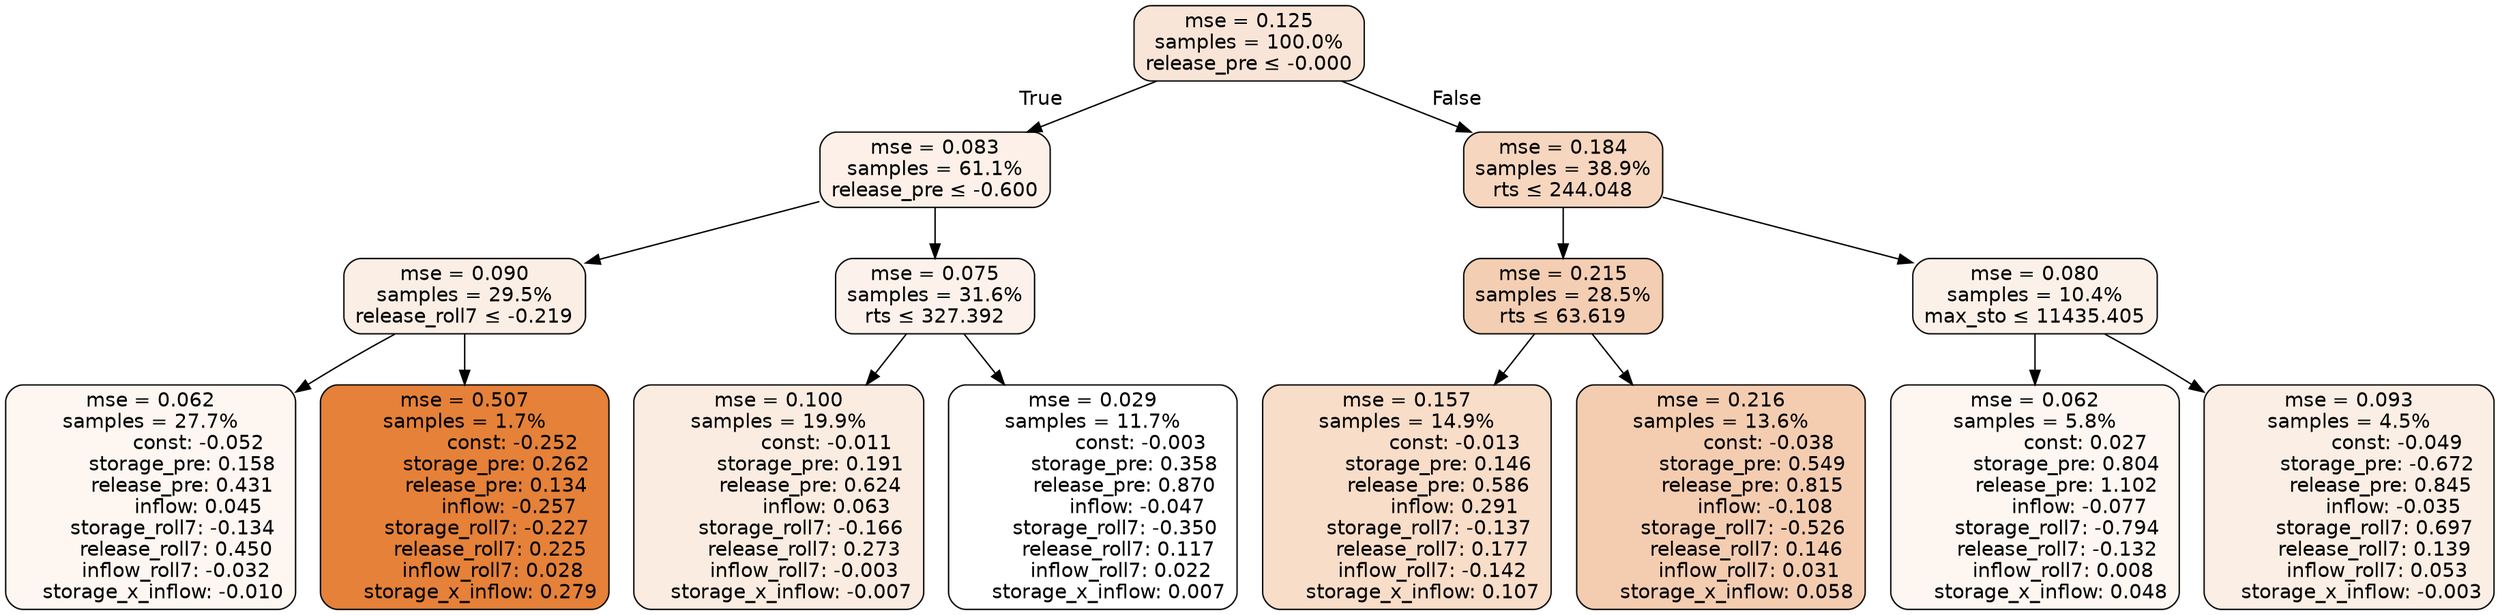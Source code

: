 digraph tree {
bgcolor="transparent"
node [shape=rectangle, style="filled, rounded", color="black", fontname=helvetica] ;
edge [fontname=helvetica] ;
	"0" [label="mse = 0.125
samples = 100.0%
release_pre &le; -0.000", fillcolor="#f9e5d7"]
	"1" [label="mse = 0.083
samples = 61.1%
release_pre &le; -0.600", fillcolor="#fcf0e8"]
	"2" [label="mse = 0.090
samples = 29.5%
release_roll7 &le; -0.219", fillcolor="#fbeee5"]
	"3" [label="mse = 0.062
samples = 27.7%
               const: -0.052
          storage_pre: 0.158
          release_pre: 0.431
               inflow: 0.045
       storage_roll7: -0.134
        release_roll7: 0.450
        inflow_roll7: -0.032
    storage_x_inflow: -0.010", fillcolor="#fdf6f1"]
	"4" [label="mse = 0.507
samples = 1.7%
               const: -0.252
          storage_pre: 0.262
          release_pre: 0.134
              inflow: -0.257
       storage_roll7: -0.227
        release_roll7: 0.225
         inflow_roll7: 0.028
     storage_x_inflow: 0.279", fillcolor="#e58139"]
	"5" [label="mse = 0.075
samples = 31.6%
rts &le; 327.392", fillcolor="#fcf2eb"]
	"6" [label="mse = 0.100
samples = 19.9%
               const: -0.011
          storage_pre: 0.191
          release_pre: 0.624
               inflow: 0.063
       storage_roll7: -0.166
        release_roll7: 0.273
        inflow_roll7: -0.003
    storage_x_inflow: -0.007", fillcolor="#fbece1"]
	"7" [label="mse = 0.029
samples = 11.7%
               const: -0.003
          storage_pre: 0.358
          release_pre: 0.870
              inflow: -0.047
       storage_roll7: -0.350
        release_roll7: 0.117
         inflow_roll7: 0.022
     storage_x_inflow: 0.007", fillcolor="#ffffff"]
	"8" [label="mse = 0.184
samples = 38.9%
rts &le; 244.048", fillcolor="#f6d6be"]
	"9" [label="mse = 0.215
samples = 28.5%
rts &le; 63.619", fillcolor="#f4ceb2"]
	"10" [label="mse = 0.157
samples = 14.9%
               const: -0.013
          storage_pre: 0.146
          release_pre: 0.586
               inflow: 0.291
       storage_roll7: -0.137
        release_roll7: 0.177
        inflow_roll7: -0.142
     storage_x_inflow: 0.107", fillcolor="#f8ddc9"]
	"11" [label="mse = 0.216
samples = 13.6%
               const: -0.038
          storage_pre: 0.549
          release_pre: 0.815
              inflow: -0.108
       storage_roll7: -0.526
        release_roll7: 0.146
         inflow_roll7: 0.031
     storage_x_inflow: 0.058", fillcolor="#f4cdb1"]
	"12" [label="mse = 0.080
samples = 10.4%
max_sto &le; 11435.405", fillcolor="#fcf1e9"]
	"13" [label="mse = 0.062
samples = 5.8%
                const: 0.027
          storage_pre: 0.804
          release_pre: 1.102
              inflow: -0.077
       storage_roll7: -0.794
       release_roll7: -0.132
         inflow_roll7: 0.008
     storage_x_inflow: 0.048", fillcolor="#fdf6f1"]
	"14" [label="mse = 0.093
samples = 4.5%
               const: -0.049
         storage_pre: -0.672
          release_pre: 0.845
              inflow: -0.035
        storage_roll7: 0.697
        release_roll7: 0.139
         inflow_roll7: 0.053
    storage_x_inflow: -0.003", fillcolor="#fbeee4"]

	"0" -> "1" [labeldistance=2.5, labelangle=45, headlabel="True"]
	"1" -> "2"
	"2" -> "3"
	"2" -> "4"
	"1" -> "5"
	"5" -> "6"
	"5" -> "7"
	"0" -> "8" [labeldistance=2.5, labelangle=-45, headlabel="False"]
	"8" -> "9"
	"9" -> "10"
	"9" -> "11"
	"8" -> "12"
	"12" -> "13"
	"12" -> "14"
}